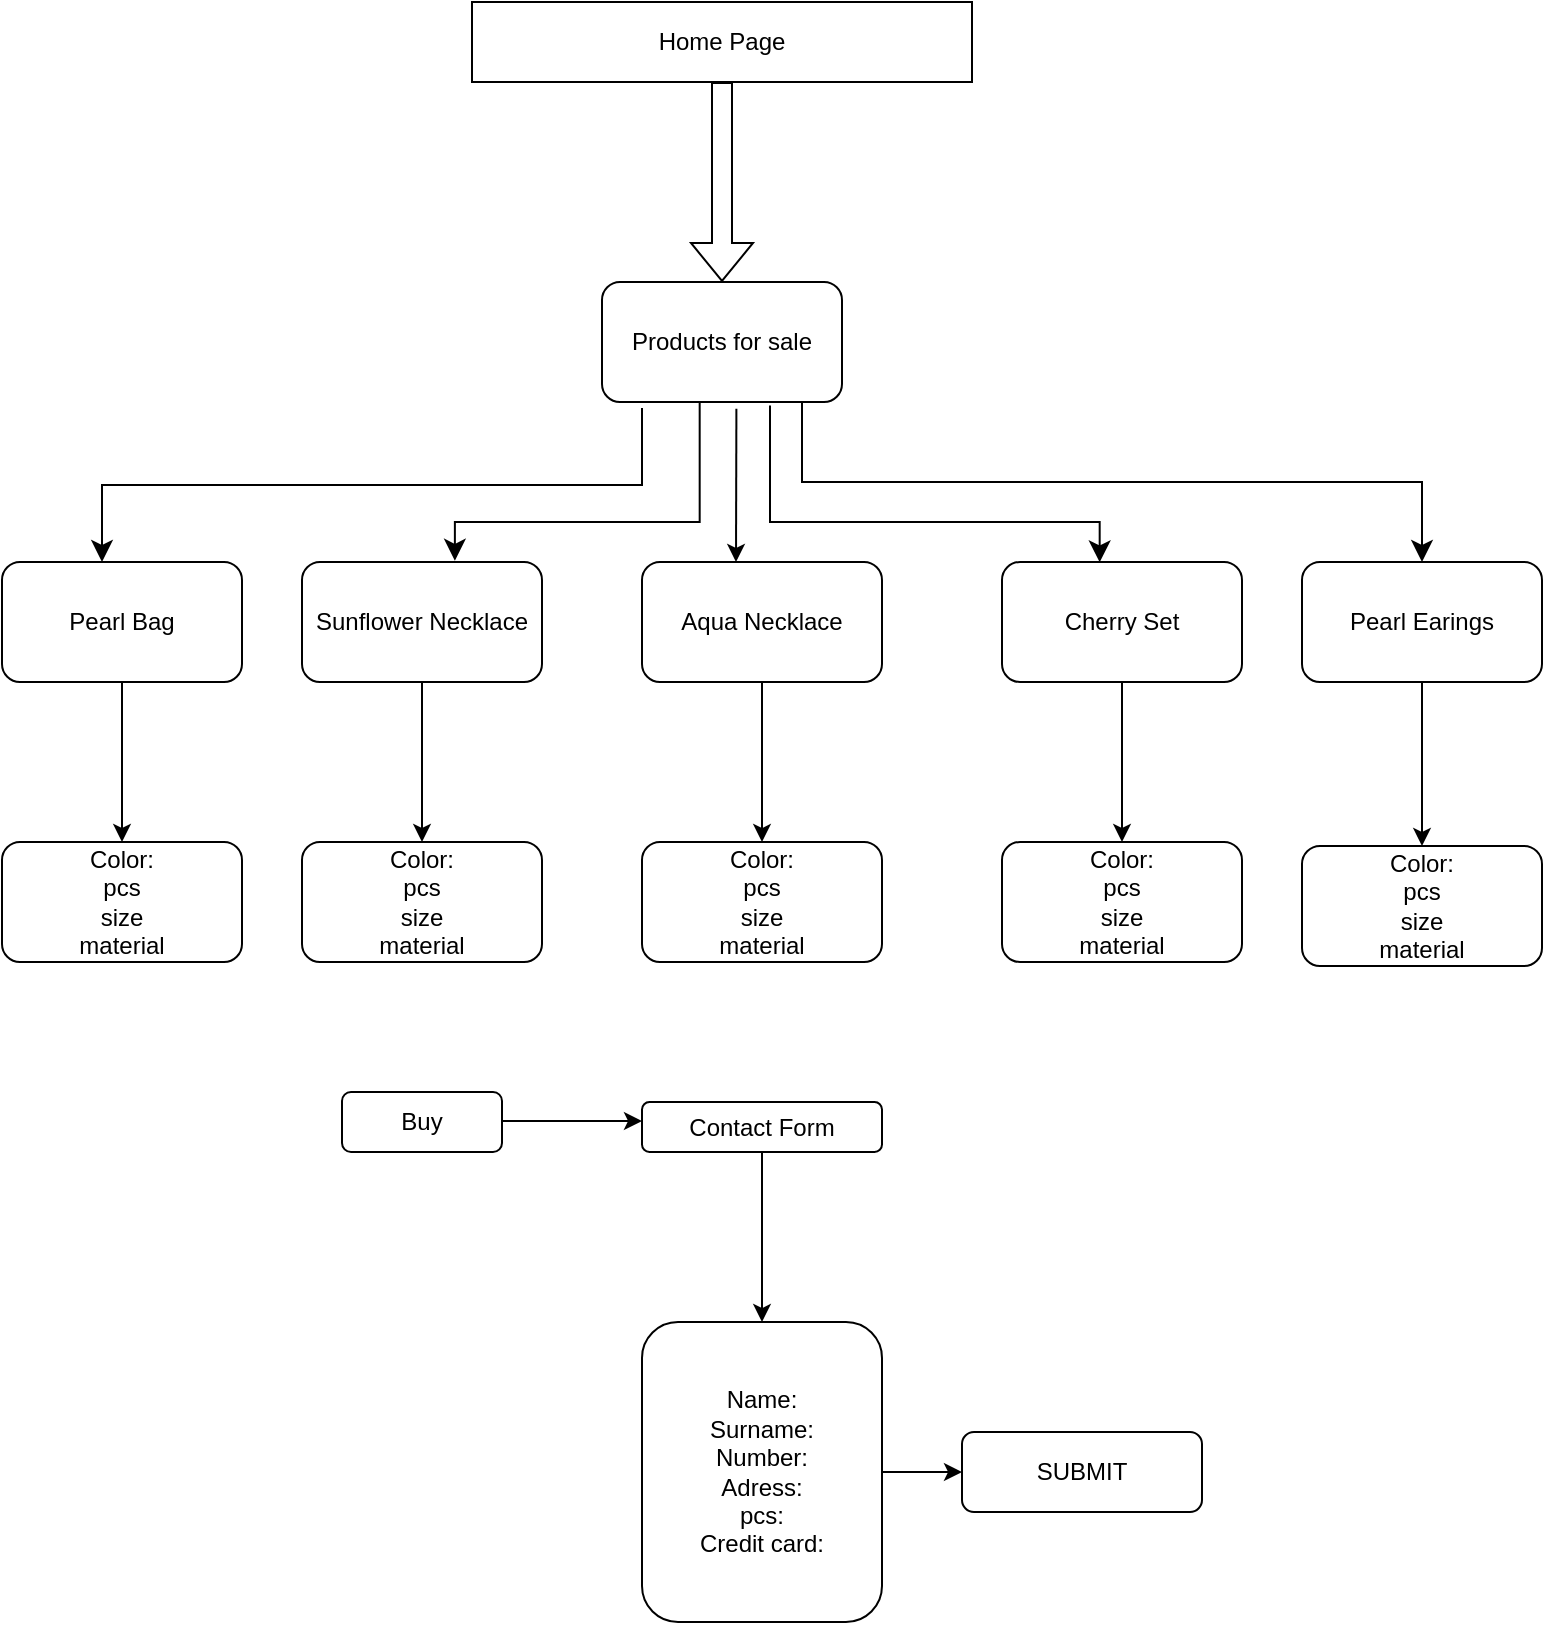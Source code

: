 <mxfile version="22.1.11" type="device">
  <diagram name="Page-1" id="VaPVOyAO1_8T0sMj2cJO">
    <mxGraphModel dx="1050" dy="1665" grid="1" gridSize="10" guides="1" tooltips="1" connect="1" arrows="1" fold="1" page="1" pageScale="1" pageWidth="850" pageHeight="1100" math="0" shadow="0">
      <root>
        <mxCell id="0" />
        <mxCell id="1" parent="0" />
        <mxCell id="0gSWi3uyxjbt9Z0_u7Uw-12" value="Home Page" style="rounded=0;whiteSpace=wrap;html=1;" vertex="1" parent="1">
          <mxGeometry x="265" y="-20" width="250" height="40" as="geometry" />
        </mxCell>
        <mxCell id="0gSWi3uyxjbt9Z0_u7Uw-13" value="" style="shape=flexArrow;endArrow=classic;html=1;rounded=0;entryX=0.5;entryY=0;entryDx=0;entryDy=0;" edge="1" parent="1" target="0gSWi3uyxjbt9Z0_u7Uw-15">
          <mxGeometry width="50" height="50" relative="1" as="geometry">
            <mxPoint x="390" y="20" as="sourcePoint" />
            <mxPoint x="390" y="110" as="targetPoint" />
          </mxGeometry>
        </mxCell>
        <mxCell id="0gSWi3uyxjbt9Z0_u7Uw-41" value="" style="edgeStyle=orthogonalEdgeStyle;rounded=0;orthogonalLoop=1;jettySize=auto;html=1;" edge="1" parent="1" source="0gSWi3uyxjbt9Z0_u7Uw-14" target="0gSWi3uyxjbt9Z0_u7Uw-40">
          <mxGeometry relative="1" as="geometry" />
        </mxCell>
        <mxCell id="0gSWi3uyxjbt9Z0_u7Uw-14" value="Pearl Bag" style="rounded=1;whiteSpace=wrap;html=1;" vertex="1" parent="1">
          <mxGeometry x="30" y="260" width="120" height="60" as="geometry" />
        </mxCell>
        <mxCell id="0gSWi3uyxjbt9Z0_u7Uw-15" value="Products for sale" style="rounded=1;whiteSpace=wrap;html=1;" vertex="1" parent="1">
          <mxGeometry x="330" y="120" width="120" height="60" as="geometry" />
        </mxCell>
        <mxCell id="0gSWi3uyxjbt9Z0_u7Uw-43" value="" style="edgeStyle=orthogonalEdgeStyle;rounded=0;orthogonalLoop=1;jettySize=auto;html=1;" edge="1" parent="1" source="0gSWi3uyxjbt9Z0_u7Uw-16">
          <mxGeometry relative="1" as="geometry">
            <mxPoint x="240" y="400" as="targetPoint" />
          </mxGeometry>
        </mxCell>
        <mxCell id="0gSWi3uyxjbt9Z0_u7Uw-16" value="Sunflower Necklace" style="rounded=1;whiteSpace=wrap;html=1;" vertex="1" parent="1">
          <mxGeometry x="180" y="260" width="120" height="60" as="geometry" />
        </mxCell>
        <mxCell id="0gSWi3uyxjbt9Z0_u7Uw-18" value="" style="edgeStyle=elbowEdgeStyle;elbow=vertical;endArrow=classic;html=1;curved=0;rounded=0;endSize=8;startSize=8;" edge="1" parent="1">
          <mxGeometry width="50" height="50" relative="1" as="geometry">
            <mxPoint x="350" y="183" as="sourcePoint" />
            <mxPoint x="80" y="260" as="targetPoint" />
          </mxGeometry>
        </mxCell>
        <mxCell id="0gSWi3uyxjbt9Z0_u7Uw-48" value="" style="edgeStyle=orthogonalEdgeStyle;rounded=0;orthogonalLoop=1;jettySize=auto;html=1;" edge="1" parent="1" source="0gSWi3uyxjbt9Z0_u7Uw-19" target="0gSWi3uyxjbt9Z0_u7Uw-46">
          <mxGeometry relative="1" as="geometry" />
        </mxCell>
        <mxCell id="0gSWi3uyxjbt9Z0_u7Uw-19" value="Cherry Set" style="rounded=1;whiteSpace=wrap;html=1;" vertex="1" parent="1">
          <mxGeometry x="530" y="260" width="120" height="60" as="geometry" />
        </mxCell>
        <mxCell id="0gSWi3uyxjbt9Z0_u7Uw-21" value="" style="edgeStyle=elbowEdgeStyle;elbow=vertical;endArrow=classic;html=1;curved=0;rounded=0;endSize=8;startSize=8;entryX=0.407;entryY=0.003;entryDx=0;entryDy=0;entryPerimeter=0;exitX=0.7;exitY=1.03;exitDx=0;exitDy=0;exitPerimeter=0;" edge="1" parent="1" source="0gSWi3uyxjbt9Z0_u7Uw-15" target="0gSWi3uyxjbt9Z0_u7Uw-19">
          <mxGeometry width="50" height="50" relative="1" as="geometry">
            <mxPoint x="440" y="180" as="sourcePoint" />
            <mxPoint x="550" y="260" as="targetPoint" />
            <Array as="points">
              <mxPoint x="500" y="240" />
            </Array>
          </mxGeometry>
        </mxCell>
        <mxCell id="0gSWi3uyxjbt9Z0_u7Uw-22" value="" style="endArrow=classic;html=1;rounded=0;exitX=0.56;exitY=1.057;exitDx=0;exitDy=0;exitPerimeter=0;" edge="1" parent="1" source="0gSWi3uyxjbt9Z0_u7Uw-15">
          <mxGeometry width="50" height="50" relative="1" as="geometry">
            <mxPoint x="400" y="260" as="sourcePoint" />
            <mxPoint x="397" y="260" as="targetPoint" />
            <Array as="points" />
          </mxGeometry>
        </mxCell>
        <mxCell id="0gSWi3uyxjbt9Z0_u7Uw-50" value="" style="edgeStyle=orthogonalEdgeStyle;rounded=0;orthogonalLoop=1;jettySize=auto;html=1;" edge="1" parent="1" source="0gSWi3uyxjbt9Z0_u7Uw-24" target="0gSWi3uyxjbt9Z0_u7Uw-47">
          <mxGeometry relative="1" as="geometry" />
        </mxCell>
        <mxCell id="0gSWi3uyxjbt9Z0_u7Uw-24" value="Pearl Earings" style="rounded=1;whiteSpace=wrap;html=1;" vertex="1" parent="1">
          <mxGeometry x="680" y="260" width="120" height="60" as="geometry" />
        </mxCell>
        <mxCell id="0gSWi3uyxjbt9Z0_u7Uw-49" value="" style="edgeStyle=orthogonalEdgeStyle;rounded=0;orthogonalLoop=1;jettySize=auto;html=1;" edge="1" parent="1" source="0gSWi3uyxjbt9Z0_u7Uw-25" target="0gSWi3uyxjbt9Z0_u7Uw-45">
          <mxGeometry relative="1" as="geometry" />
        </mxCell>
        <mxCell id="0gSWi3uyxjbt9Z0_u7Uw-25" value="Aqua Necklace" style="rounded=1;whiteSpace=wrap;html=1;" vertex="1" parent="1">
          <mxGeometry x="350" y="260" width="120" height="60" as="geometry" />
        </mxCell>
        <mxCell id="0gSWi3uyxjbt9Z0_u7Uw-26" value="" style="edgeStyle=elbowEdgeStyle;elbow=vertical;endArrow=classic;html=1;curved=0;rounded=0;endSize=8;startSize=8;exitX=0.407;exitY=1.003;exitDx=0;exitDy=0;exitPerimeter=0;entryX=0.637;entryY=-0.01;entryDx=0;entryDy=0;entryPerimeter=0;" edge="1" parent="1" source="0gSWi3uyxjbt9Z0_u7Uw-15" target="0gSWi3uyxjbt9Z0_u7Uw-16">
          <mxGeometry width="50" height="50" relative="1" as="geometry">
            <mxPoint x="380" y="190" as="sourcePoint" />
            <mxPoint x="230" y="280" as="targetPoint" />
            <Array as="points">
              <mxPoint x="320" y="240" />
            </Array>
          </mxGeometry>
        </mxCell>
        <mxCell id="0gSWi3uyxjbt9Z0_u7Uw-27" value="" style="edgeStyle=elbowEdgeStyle;elbow=vertical;endArrow=classic;html=1;curved=0;rounded=0;endSize=8;startSize=8;" edge="1" parent="1" target="0gSWi3uyxjbt9Z0_u7Uw-24">
          <mxGeometry width="50" height="50" relative="1" as="geometry">
            <mxPoint x="430" y="180" as="sourcePoint" />
            <mxPoint x="569" y="260" as="targetPoint" />
          </mxGeometry>
        </mxCell>
        <mxCell id="0gSWi3uyxjbt9Z0_u7Uw-30" value="Buy" style="rounded=1;whiteSpace=wrap;html=1;" vertex="1" parent="1">
          <mxGeometry x="200" y="525" width="80" height="30" as="geometry" />
        </mxCell>
        <mxCell id="0gSWi3uyxjbt9Z0_u7Uw-31" value="" style="endArrow=classic;html=1;rounded=0;" edge="1" parent="1">
          <mxGeometry width="50" height="50" relative="1" as="geometry">
            <mxPoint x="280" y="539.5" as="sourcePoint" />
            <mxPoint x="350" y="539.5" as="targetPoint" />
            <Array as="points" />
          </mxGeometry>
        </mxCell>
        <mxCell id="0gSWi3uyxjbt9Z0_u7Uw-36" value="" style="edgeStyle=orthogonalEdgeStyle;rounded=0;orthogonalLoop=1;jettySize=auto;html=1;" edge="1" parent="1" source="0gSWi3uyxjbt9Z0_u7Uw-34" target="0gSWi3uyxjbt9Z0_u7Uw-35">
          <mxGeometry relative="1" as="geometry" />
        </mxCell>
        <mxCell id="0gSWi3uyxjbt9Z0_u7Uw-34" value="Contact Form" style="rounded=1;whiteSpace=wrap;html=1;" vertex="1" parent="1">
          <mxGeometry x="350" y="530" width="120" height="25" as="geometry" />
        </mxCell>
        <mxCell id="0gSWi3uyxjbt9Z0_u7Uw-39" value="" style="edgeStyle=orthogonalEdgeStyle;rounded=0;orthogonalLoop=1;jettySize=auto;html=1;" edge="1" parent="1" source="0gSWi3uyxjbt9Z0_u7Uw-35" target="0gSWi3uyxjbt9Z0_u7Uw-38">
          <mxGeometry relative="1" as="geometry" />
        </mxCell>
        <mxCell id="0gSWi3uyxjbt9Z0_u7Uw-35" value="Name:&lt;br&gt;Surname:&lt;br&gt;Number:&lt;br&gt;Adress:&lt;br&gt;pcs:&lt;br&gt;Credit card:" style="whiteSpace=wrap;html=1;rounded=1;" vertex="1" parent="1">
          <mxGeometry x="350" y="640" width="120" height="150" as="geometry" />
        </mxCell>
        <mxCell id="0gSWi3uyxjbt9Z0_u7Uw-37" style="edgeStyle=orthogonalEdgeStyle;rounded=0;orthogonalLoop=1;jettySize=auto;html=1;exitX=0.5;exitY=1;exitDx=0;exitDy=0;" edge="1" parent="1" source="0gSWi3uyxjbt9Z0_u7Uw-35" target="0gSWi3uyxjbt9Z0_u7Uw-35">
          <mxGeometry relative="1" as="geometry" />
        </mxCell>
        <mxCell id="0gSWi3uyxjbt9Z0_u7Uw-38" value="SUBMIT" style="whiteSpace=wrap;html=1;rounded=1;" vertex="1" parent="1">
          <mxGeometry x="510" y="695" width="120" height="40" as="geometry" />
        </mxCell>
        <mxCell id="0gSWi3uyxjbt9Z0_u7Uw-40" value="Color:&lt;br&gt;pcs&lt;br&gt;size&lt;br&gt;material&lt;br&gt;" style="whiteSpace=wrap;html=1;rounded=1;" vertex="1" parent="1">
          <mxGeometry x="30" y="400" width="120" height="60" as="geometry" />
        </mxCell>
        <mxCell id="0gSWi3uyxjbt9Z0_u7Uw-44" value="Color:&lt;br&gt;pcs&lt;br&gt;size&lt;br&gt;material&lt;br&gt;" style="whiteSpace=wrap;html=1;rounded=1;" vertex="1" parent="1">
          <mxGeometry x="180" y="400" width="120" height="60" as="geometry" />
        </mxCell>
        <mxCell id="0gSWi3uyxjbt9Z0_u7Uw-45" value="Color:&lt;br&gt;pcs&lt;br&gt;size&lt;br&gt;material&lt;br&gt;" style="whiteSpace=wrap;html=1;rounded=1;" vertex="1" parent="1">
          <mxGeometry x="350" y="400" width="120" height="60" as="geometry" />
        </mxCell>
        <mxCell id="0gSWi3uyxjbt9Z0_u7Uw-46" value="Color:&lt;br&gt;pcs&lt;br&gt;size&lt;br&gt;material&lt;br&gt;" style="whiteSpace=wrap;html=1;rounded=1;" vertex="1" parent="1">
          <mxGeometry x="530" y="400" width="120" height="60" as="geometry" />
        </mxCell>
        <mxCell id="0gSWi3uyxjbt9Z0_u7Uw-47" value="Color:&lt;br&gt;pcs&lt;br&gt;size&lt;br&gt;material&lt;br&gt;" style="whiteSpace=wrap;html=1;rounded=1;" vertex="1" parent="1">
          <mxGeometry x="680" y="402" width="120" height="60" as="geometry" />
        </mxCell>
      </root>
    </mxGraphModel>
  </diagram>
</mxfile>
